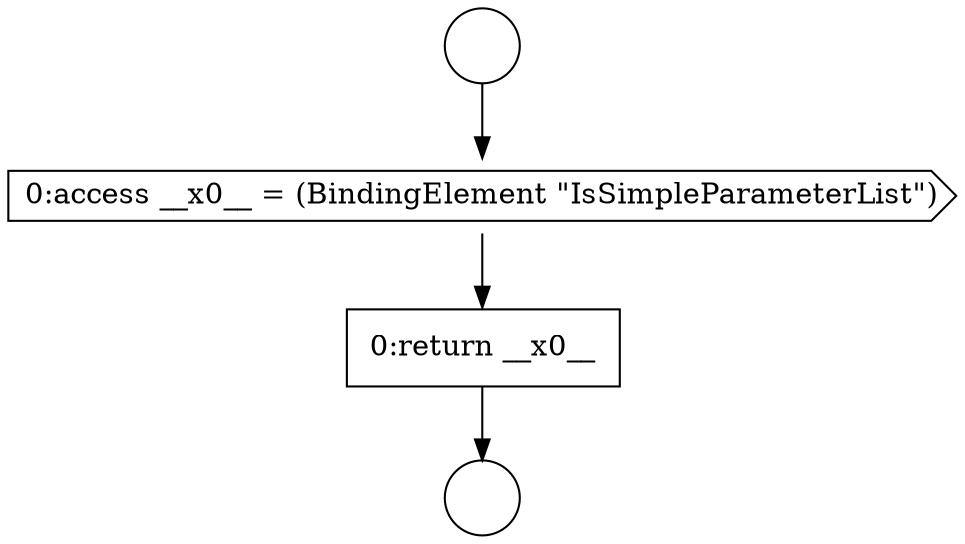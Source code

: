 digraph {
  node7724 [shape=circle label=" " color="black" fillcolor="white" style=filled]
  node7726 [shape=cds, label=<<font color="black">0:access __x0__ = (BindingElement &quot;IsSimpleParameterList&quot;)</font>> color="black" fillcolor="white" style=filled]
  node7727 [shape=none, margin=0, label=<<font color="black">
    <table border="0" cellborder="1" cellspacing="0" cellpadding="10">
      <tr><td align="left">0:return __x0__</td></tr>
    </table>
  </font>> color="black" fillcolor="white" style=filled]
  node7725 [shape=circle label=" " color="black" fillcolor="white" style=filled]
  node7724 -> node7726 [ color="black"]
  node7726 -> node7727 [ color="black"]
  node7727 -> node7725 [ color="black"]
}
